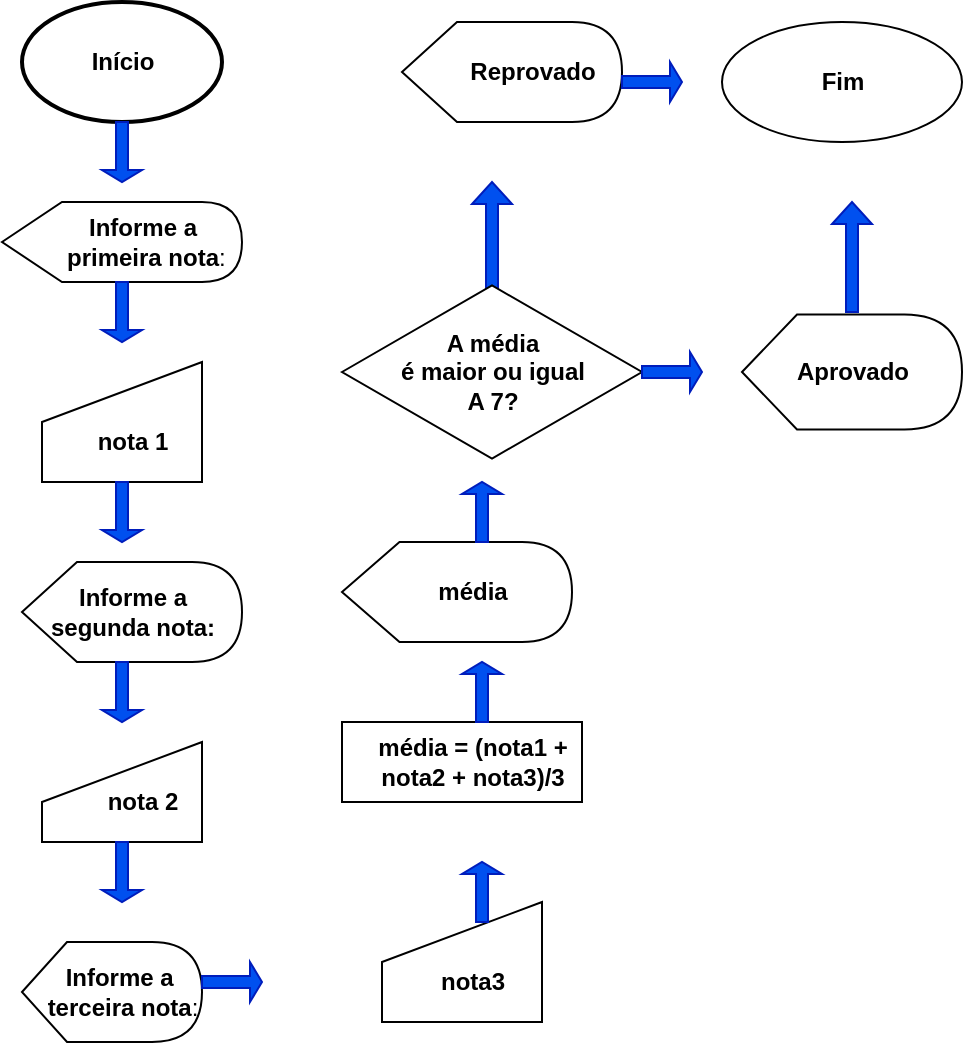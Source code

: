 <mxfile version="15.2.9" type="github" pages="2">
  <diagram id="prtHgNgQTEPvFCAcTncT" name="Page-1">
    <mxGraphModel dx="868" dy="460" grid="1" gridSize="10" guides="1" tooltips="1" connect="1" arrows="1" fold="1" page="1" pageScale="1" pageWidth="827" pageHeight="1169" math="0" shadow="0">
      <root>
        <mxCell id="0" />
        <mxCell id="1" parent="0" />
        <mxCell id="HcBpkG7dehzBxWVw7Q9M-1" value="" style="strokeWidth=2;html=1;shape=mxgraph.flowchart.start_1;whiteSpace=wrap;fontFamily=Times New Roman;labelBorderColor=#0000FF;fontColor=#3333FF;labelBackgroundColor=#0000FF;" parent="1" vertex="1">
          <mxGeometry x="100" y="110" width="100" height="60" as="geometry" />
        </mxCell>
        <mxCell id="HcBpkG7dehzBxWVw7Q9M-3" value="" style="shape=singleArrow;direction=north;whiteSpace=wrap;html=1;fillColor=#0050ef;strokeColor=#001DBC;fontColor=#ffffff;" parent="1" vertex="1">
          <mxGeometry x="325" y="200" width="20" height="55" as="geometry" />
        </mxCell>
        <mxCell id="HcBpkG7dehzBxWVw7Q9M-8" value="" style="shape=display;whiteSpace=wrap;html=1;" parent="1" vertex="1">
          <mxGeometry x="90" y="210" width="120" height="40" as="geometry" />
        </mxCell>
        <mxCell id="HcBpkG7dehzBxWVw7Q9M-9" value="" style="shape=singleArrow;direction=south;whiteSpace=wrap;html=1;fillColor=#0050ef;strokeColor=#001DBC;fontColor=#ffffff;" parent="1" vertex="1">
          <mxGeometry x="140" y="250" width="20" height="30" as="geometry" />
        </mxCell>
        <mxCell id="HcBpkG7dehzBxWVw7Q9M-11" value="" style="shape=display;whiteSpace=wrap;html=1;" parent="1" vertex="1">
          <mxGeometry x="290" y="120" width="110" height="50" as="geometry" />
        </mxCell>
        <mxCell id="HcBpkG7dehzBxWVw7Q9M-12" value="" style="shape=display;whiteSpace=wrap;html=1;" parent="1" vertex="1">
          <mxGeometry x="100" y="390" width="110" height="50" as="geometry" />
        </mxCell>
        <mxCell id="HcBpkG7dehzBxWVw7Q9M-13" value="" style="shape=display;whiteSpace=wrap;html=1;" parent="1" vertex="1">
          <mxGeometry x="460" y="266.25" width="110" height="57.5" as="geometry" />
        </mxCell>
        <mxCell id="HcBpkG7dehzBxWVw7Q9M-14" value="" style="shape=display;whiteSpace=wrap;html=1;" parent="1" vertex="1">
          <mxGeometry x="260" y="380" width="115" height="50" as="geometry" />
        </mxCell>
        <mxCell id="HcBpkG7dehzBxWVw7Q9M-15" value="" style="shape=display;whiteSpace=wrap;html=1;" parent="1" vertex="1">
          <mxGeometry x="100" y="580" width="90" height="50" as="geometry" />
        </mxCell>
        <mxCell id="HcBpkG7dehzBxWVw7Q9M-17" value="" style="shape=manualInput;whiteSpace=wrap;html=1;" parent="1" vertex="1">
          <mxGeometry x="280" y="560" width="80" height="60" as="geometry" />
        </mxCell>
        <mxCell id="HcBpkG7dehzBxWVw7Q9M-18" value="" style="shape=manualInput;whiteSpace=wrap;html=1;" parent="1" vertex="1">
          <mxGeometry x="110" y="480" width="80" height="50" as="geometry" />
        </mxCell>
        <mxCell id="HcBpkG7dehzBxWVw7Q9M-19" value="" style="shape=manualInput;whiteSpace=wrap;html=1;" parent="1" vertex="1">
          <mxGeometry x="110" y="290" width="80" height="60" as="geometry" />
        </mxCell>
        <mxCell id="HcBpkG7dehzBxWVw7Q9M-20" value="" style="shape=singleArrow;direction=south;whiteSpace=wrap;html=1;fillColor=#0050ef;strokeColor=#001DBC;fontColor=#ffffff;" parent="1" vertex="1">
          <mxGeometry x="140" y="350" width="20" height="30" as="geometry" />
        </mxCell>
        <mxCell id="HcBpkG7dehzBxWVw7Q9M-21" value="" style="html=1;whiteSpace=wrap;aspect=fixed;shape=isoRectangle;" parent="1" vertex="1">
          <mxGeometry x="260" y="250" width="150" height="90" as="geometry" />
        </mxCell>
        <mxCell id="HcBpkG7dehzBxWVw7Q9M-23" value="" style="whiteSpace=wrap;html=1;" parent="1" vertex="1">
          <mxGeometry x="260" y="470" width="120" height="40" as="geometry" />
        </mxCell>
        <mxCell id="HcBpkG7dehzBxWVw7Q9M-24" value="" style="ellipse;whiteSpace=wrap;html=1;" parent="1" vertex="1">
          <mxGeometry x="450" y="120" width="120" height="60" as="geometry" />
        </mxCell>
        <mxCell id="HcBpkG7dehzBxWVw7Q9M-27" value="" style="shape=singleArrow;direction=south;whiteSpace=wrap;html=1;fillColor=#0050ef;strokeColor=#001DBC;fontColor=#ffffff;" parent="1" vertex="1">
          <mxGeometry x="140" y="440" width="20" height="30" as="geometry" />
        </mxCell>
        <mxCell id="HcBpkG7dehzBxWVw7Q9M-33" value="" style="shape=singleArrow;direction=south;whiteSpace=wrap;html=1;fillColor=#0050ef;strokeColor=#001DBC;fontColor=#ffffff;" parent="1" vertex="1">
          <mxGeometry x="140" y="530" width="20" height="30" as="geometry" />
        </mxCell>
        <mxCell id="HcBpkG7dehzBxWVw7Q9M-34" value="" style="shape=singleArrow;direction=east;whiteSpace=wrap;html=1;fillColor=#0050ef;strokeColor=#001DBC;fontColor=#ffffff;" parent="1" vertex="1">
          <mxGeometry x="190" y="590" width="30" height="20" as="geometry" />
        </mxCell>
        <mxCell id="HcBpkG7dehzBxWVw7Q9M-35" value="" style="shape=singleArrow;direction=south;whiteSpace=wrap;html=1;fillColor=#0050ef;strokeColor=#001DBC;fontColor=#ffffff;" parent="1" vertex="1">
          <mxGeometry x="140" y="170" width="20" height="30" as="geometry" />
        </mxCell>
        <mxCell id="HcBpkG7dehzBxWVw7Q9M-36" value="" style="shape=singleArrow;direction=north;whiteSpace=wrap;html=1;fillColor=#0050ef;strokeColor=#001DBC;fontColor=#ffffff;" parent="1" vertex="1">
          <mxGeometry x="320" y="350" width="20" height="30" as="geometry" />
        </mxCell>
        <mxCell id="HcBpkG7dehzBxWVw7Q9M-39" value="" style="shape=singleArrow;direction=north;whiteSpace=wrap;html=1;fillColor=#0050ef;strokeColor=#001DBC;fontColor=#ffffff;" parent="1" vertex="1">
          <mxGeometry x="320" y="440" width="20" height="30" as="geometry" />
        </mxCell>
        <mxCell id="HcBpkG7dehzBxWVw7Q9M-40" value="" style="shape=singleArrow;direction=north;whiteSpace=wrap;html=1;fillColor=#0050ef;strokeColor=#001DBC;fontColor=#ffffff;" parent="1" vertex="1">
          <mxGeometry x="320" y="540" width="20" height="30" as="geometry" />
        </mxCell>
        <mxCell id="HcBpkG7dehzBxWVw7Q9M-41" value="" style="shape=singleArrow;direction=east;whiteSpace=wrap;html=1;fillColor=#0050ef;strokeColor=#001DBC;fontColor=#ffffff;" parent="1" vertex="1">
          <mxGeometry x="410" y="285" width="30" height="20" as="geometry" />
        </mxCell>
        <mxCell id="HcBpkG7dehzBxWVw7Q9M-42" value="" style="shape=singleArrow;direction=east;whiteSpace=wrap;html=1;fillColor=#0050ef;strokeColor=#001DBC;fontColor=#ffffff;" parent="1" vertex="1">
          <mxGeometry x="400" y="140" width="30" height="20" as="geometry" />
        </mxCell>
        <mxCell id="HcBpkG7dehzBxWVw7Q9M-43" value="" style="shape=singleArrow;direction=north;whiteSpace=wrap;html=1;fillColor=#0050ef;strokeColor=#001DBC;fontColor=#ffffff;" parent="1" vertex="1">
          <mxGeometry x="505" y="210" width="20" height="55" as="geometry" />
        </mxCell>
        <mxCell id="HcBpkG7dehzBxWVw7Q9M-2" value="&lt;b&gt;Início&lt;/b&gt;" style="text;html=1;resizable=0;autosize=1;align=center;verticalAlign=middle;points=[];fillColor=none;strokeColor=none;rounded=0;" vertex="1" parent="1">
          <mxGeometry x="125" y="130" width="50" height="20" as="geometry" />
        </mxCell>
        <mxCell id="HcBpkG7dehzBxWVw7Q9M-4" value="&lt;b&gt;Reprovado&lt;/b&gt;" style="text;html=1;resizable=0;autosize=1;align=center;verticalAlign=middle;points=[];fillColor=none;strokeColor=none;rounded=0;" vertex="1" parent="1">
          <mxGeometry x="315" y="135" width="80" height="20" as="geometry" />
        </mxCell>
        <mxCell id="HcBpkG7dehzBxWVw7Q9M-5" value="&lt;b&gt;Fim&lt;/b&gt;" style="text;html=1;resizable=0;autosize=1;align=center;verticalAlign=middle;points=[];fillColor=none;strokeColor=none;rounded=0;" vertex="1" parent="1">
          <mxGeometry x="490" y="140" width="40" height="20" as="geometry" />
        </mxCell>
        <mxCell id="HcBpkG7dehzBxWVw7Q9M-6" value="&lt;b&gt;Informe a&lt;br&gt;&amp;nbsp;primeira nota&lt;/b&gt;:" style="text;html=1;resizable=0;autosize=1;align=center;verticalAlign=middle;points=[];fillColor=none;strokeColor=none;rounded=0;" vertex="1" parent="1">
          <mxGeometry x="110" y="215" width="100" height="30" as="geometry" />
        </mxCell>
        <mxCell id="HcBpkG7dehzBxWVw7Q9M-7" value="&lt;b&gt;A média&lt;br&gt;é maior ou igual&lt;br&gt;A 7?&lt;/b&gt;" style="text;html=1;resizable=0;autosize=1;align=center;verticalAlign=middle;points=[];fillColor=none;strokeColor=none;rounded=0;" vertex="1" parent="1">
          <mxGeometry x="280" y="270" width="110" height="50" as="geometry" />
        </mxCell>
        <mxCell id="HcBpkG7dehzBxWVw7Q9M-10" value="&lt;b&gt;Aprovado&lt;/b&gt;" style="text;html=1;resizable=0;autosize=1;align=center;verticalAlign=middle;points=[];fillColor=none;strokeColor=none;rounded=0;" vertex="1" parent="1">
          <mxGeometry x="480" y="285" width="70" height="20" as="geometry" />
        </mxCell>
        <mxCell id="HcBpkG7dehzBxWVw7Q9M-16" value="&lt;b&gt;nota 1&lt;/b&gt;" style="text;html=1;resizable=0;autosize=1;align=center;verticalAlign=middle;points=[];fillColor=none;strokeColor=none;rounded=0;" vertex="1" parent="1">
          <mxGeometry x="130" y="320" width="50" height="20" as="geometry" />
        </mxCell>
        <mxCell id="HcBpkG7dehzBxWVw7Q9M-22" value="&lt;b&gt;Informe a&lt;br&gt;segunda nota:&lt;/b&gt;" style="text;html=1;resizable=0;autosize=1;align=center;verticalAlign=middle;points=[];fillColor=none;strokeColor=none;rounded=0;" vertex="1" parent="1">
          <mxGeometry x="105" y="400" width="100" height="30" as="geometry" />
        </mxCell>
        <mxCell id="HcBpkG7dehzBxWVw7Q9M-25" value="&lt;b&gt;nota 2&lt;/b&gt;" style="text;html=1;resizable=0;autosize=1;align=center;verticalAlign=middle;points=[];fillColor=none;strokeColor=none;rounded=0;" vertex="1" parent="1">
          <mxGeometry x="135" y="500" width="50" height="20" as="geometry" />
        </mxCell>
        <mxCell id="HcBpkG7dehzBxWVw7Q9M-26" value="&lt;b&gt;média&lt;/b&gt;" style="text;html=1;resizable=0;autosize=1;align=center;verticalAlign=middle;points=[];fillColor=none;strokeColor=none;rounded=0;" vertex="1" parent="1">
          <mxGeometry x="300" y="395" width="50" height="20" as="geometry" />
        </mxCell>
        <mxCell id="HcBpkG7dehzBxWVw7Q9M-28" value="&lt;b&gt;média = (nota1 +&lt;br&gt;nota2 + nota3)/3&lt;/b&gt;" style="text;html=1;resizable=0;autosize=1;align=center;verticalAlign=middle;points=[];fillColor=none;strokeColor=none;rounded=0;" vertex="1" parent="1">
          <mxGeometry x="270" y="475" width="110" height="30" as="geometry" />
        </mxCell>
        <mxCell id="HcBpkG7dehzBxWVw7Q9M-29" value="&lt;b&gt;nota3&lt;/b&gt;" style="text;html=1;resizable=0;autosize=1;align=center;verticalAlign=middle;points=[];fillColor=none;strokeColor=none;rounded=0;" vertex="1" parent="1">
          <mxGeometry x="300" y="590" width="50" height="20" as="geometry" />
        </mxCell>
        <mxCell id="HcBpkG7dehzBxWVw7Q9M-30" value="&lt;b&gt;Informe a&amp;nbsp;&lt;br&gt;terceira nota&lt;/b&gt;:" style="text;html=1;resizable=0;autosize=1;align=center;verticalAlign=middle;points=[];fillColor=none;strokeColor=none;rounded=0;" vertex="1" parent="1">
          <mxGeometry x="105" y="590" width="90" height="30" as="geometry" />
        </mxCell>
      </root>
    </mxGraphModel>
  </diagram>
  <diagram id="brJRh0IN-WvfsSCcGORM" name="Page-2">
    <mxGraphModel dx="868" dy="460" grid="1" gridSize="10" guides="1" tooltips="1" connect="1" arrows="1" fold="1" page="1" pageScale="1" pageWidth="827" pageHeight="1169" math="0" shadow="0">
      <root>
        <mxCell id="kPwDurUMmDJzh89rg4rM-0" />
        <mxCell id="kPwDurUMmDJzh89rg4rM-1" parent="kPwDurUMmDJzh89rg4rM-0" />
      </root>
    </mxGraphModel>
  </diagram>
</mxfile>

